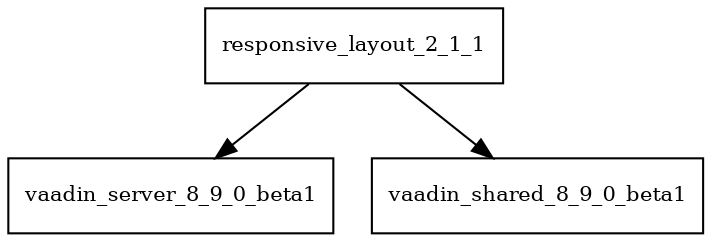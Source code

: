 digraph responsive_layout_2_1_1_dependencies {
  node [shape = box, fontsize=10.0];
  responsive_layout_2_1_1 -> vaadin_server_8_9_0_beta1;
  responsive_layout_2_1_1 -> vaadin_shared_8_9_0_beta1;
}
